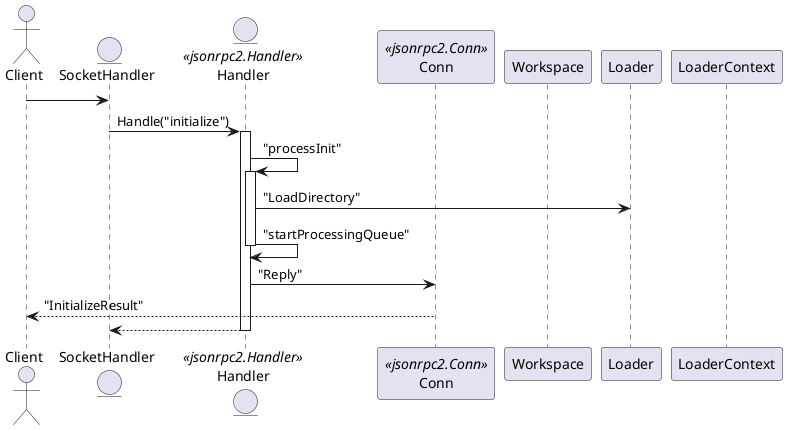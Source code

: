 @startuml Client initialization

actor Client
entity SocketHandler
entity Handler << jsonrpc2.Handler >>
participant Conn << jsonrpc2.Conn >>
participant Workspace
participant Loader
participant LoaderContext

Client -> SocketHandler : 

SocketHandler -> Handler : Handle("initialize")

activate Handler

Handler -> Handler : "processInit"

activate Handler

Handler -> Loader : "LoadDirectory"

Handler -> Handler : "startProcessingQueue"

deactivate Handler

Handler -> Conn : "Reply"

Conn --> Client : "InitializeResult"

Handler --> SocketHandler

deactivate Handler

@enduml